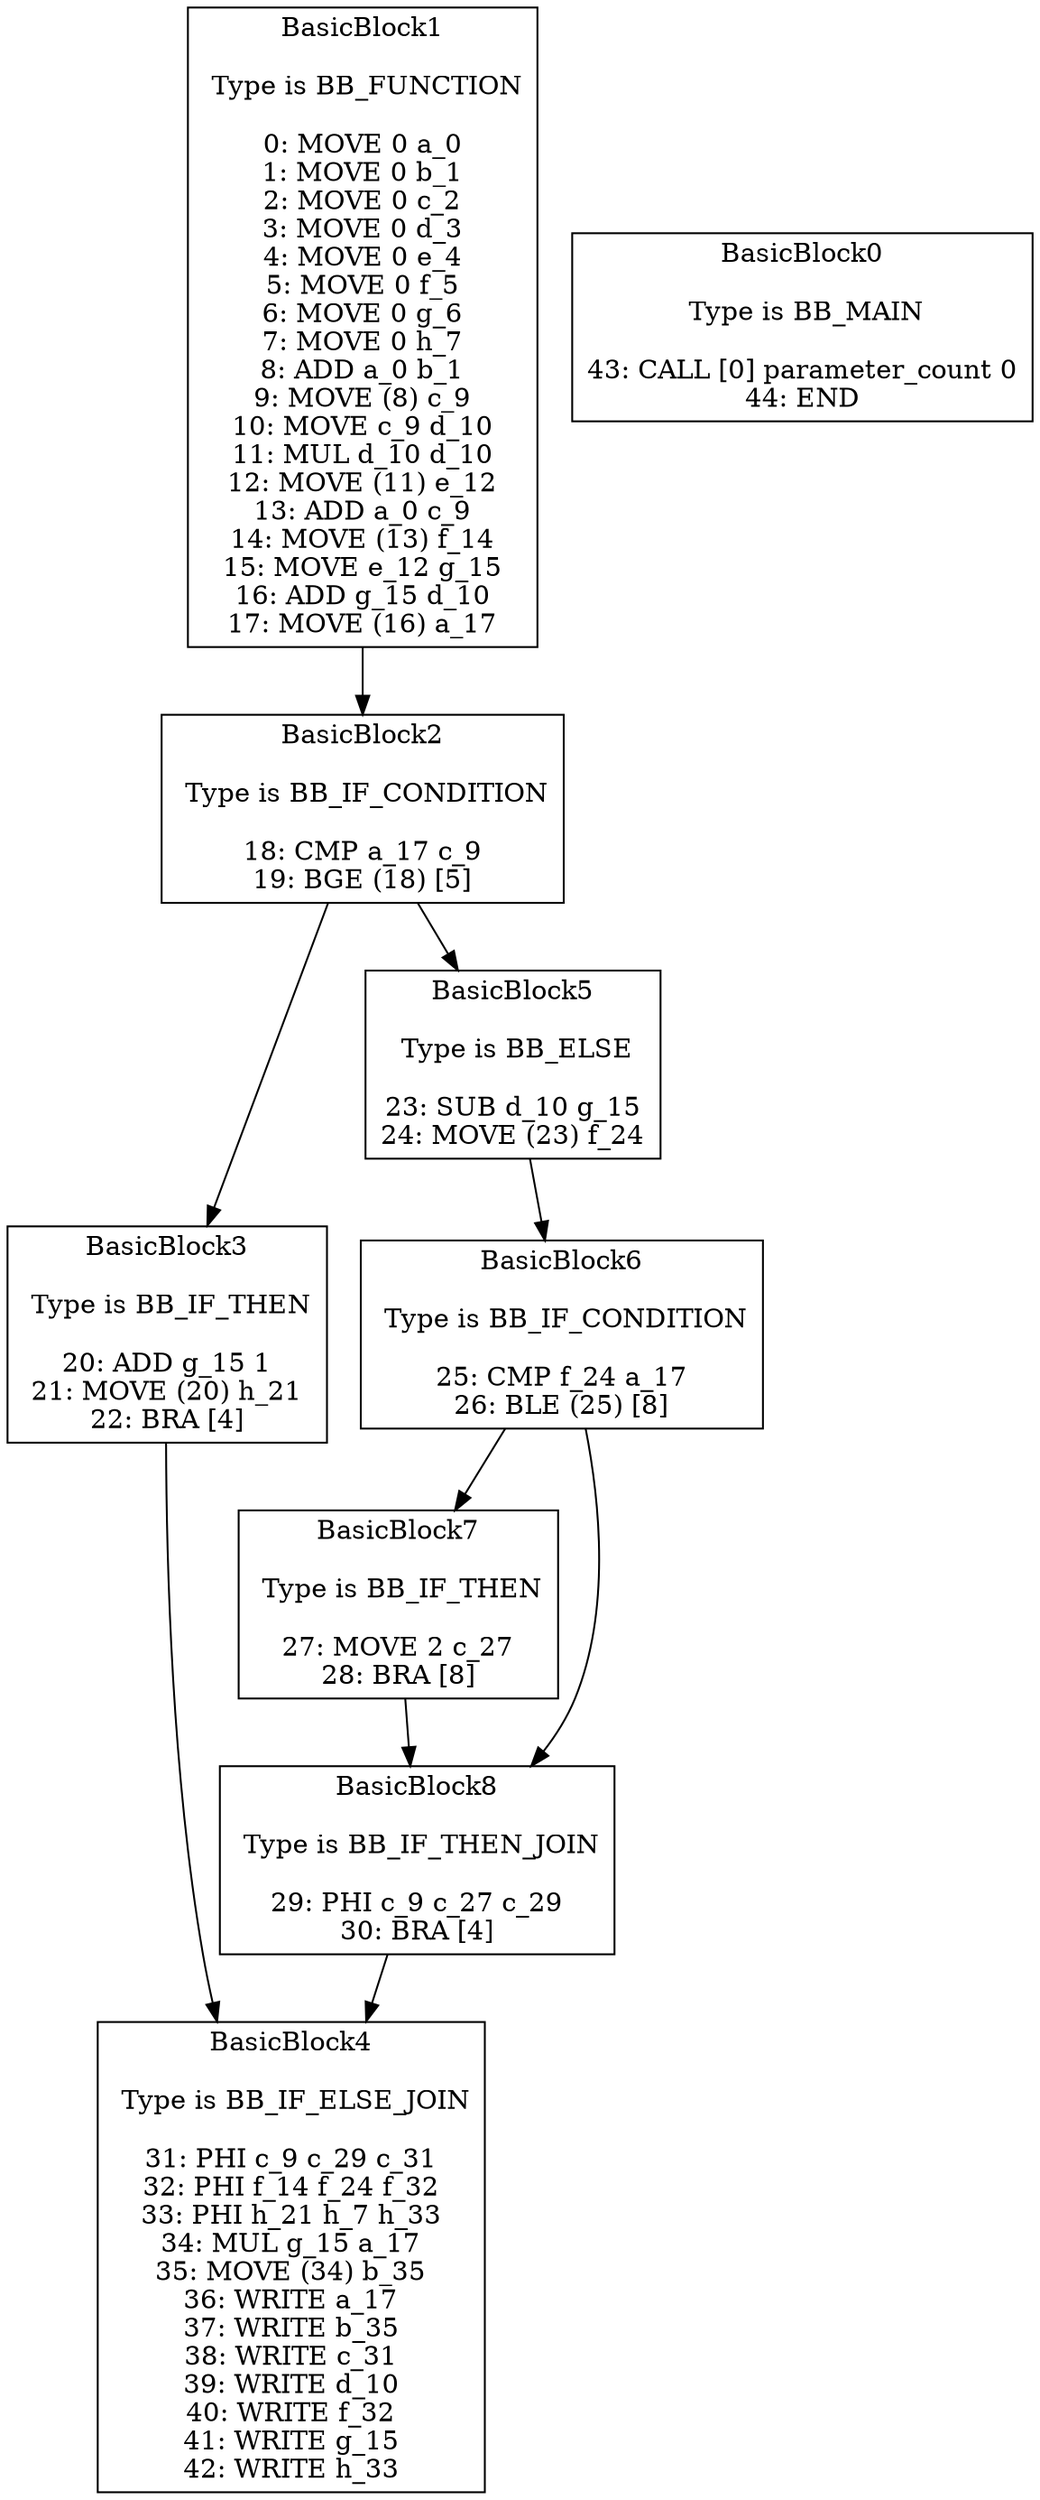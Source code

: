 digraph{
BasicBlock1 -> BasicBlock2
BasicBlock2 -> BasicBlock3
BasicBlock2 -> BasicBlock5
BasicBlock3 -> BasicBlock4
BasicBlock5 -> BasicBlock6
BasicBlock6 -> BasicBlock7
BasicBlock6 -> BasicBlock8
BasicBlock7 -> BasicBlock8
BasicBlock8 -> BasicBlock4
BasicBlock0[shape="box", label="BasicBlock0

 Type is BB_MAIN

43: CALL [0] parameter_count 0
44: END
"]
BasicBlock1[shape="box", label="BasicBlock1

 Type is BB_FUNCTION

0: MOVE 0 a_0
1: MOVE 0 b_1
2: MOVE 0 c_2
3: MOVE 0 d_3
4: MOVE 0 e_4
5: MOVE 0 f_5
6: MOVE 0 g_6
7: MOVE 0 h_7
8: ADD a_0 b_1
9: MOVE (8) c_9
10: MOVE c_9 d_10
11: MUL d_10 d_10
12: MOVE (11) e_12
13: ADD a_0 c_9
14: MOVE (13) f_14
15: MOVE e_12 g_15
16: ADD g_15 d_10
17: MOVE (16) a_17
"]
BasicBlock2[shape="box", label="BasicBlock2

 Type is BB_IF_CONDITION

18: CMP a_17 c_9
19: BGE (18) [5]
"]
BasicBlock3[shape="box", label="BasicBlock3

 Type is BB_IF_THEN

20: ADD g_15 1
21: MOVE (20) h_21
22: BRA [4]
"]
BasicBlock4[shape="box", label="BasicBlock4

 Type is BB_IF_ELSE_JOIN

31: PHI c_9 c_29 c_31
32: PHI f_14 f_24 f_32
33: PHI h_21 h_7 h_33
34: MUL g_15 a_17
35: MOVE (34) b_35
36: WRITE a_17
37: WRITE b_35
38: WRITE c_31
39: WRITE d_10
40: WRITE f_32
41: WRITE g_15
42: WRITE h_33
"]
BasicBlock5[shape="box", label="BasicBlock5

 Type is BB_ELSE

23: SUB d_10 g_15
24: MOVE (23) f_24
"]
BasicBlock6[shape="box", label="BasicBlock6

 Type is BB_IF_CONDITION

25: CMP f_24 a_17
26: BLE (25) [8]
"]
BasicBlock7[shape="box", label="BasicBlock7

 Type is BB_IF_THEN

27: MOVE 2 c_27
28: BRA [8]
"]
BasicBlock8[shape="box", label="BasicBlock8

 Type is BB_IF_THEN_JOIN

29: PHI c_9 c_27 c_29
30: BRA [4]
"]
}
